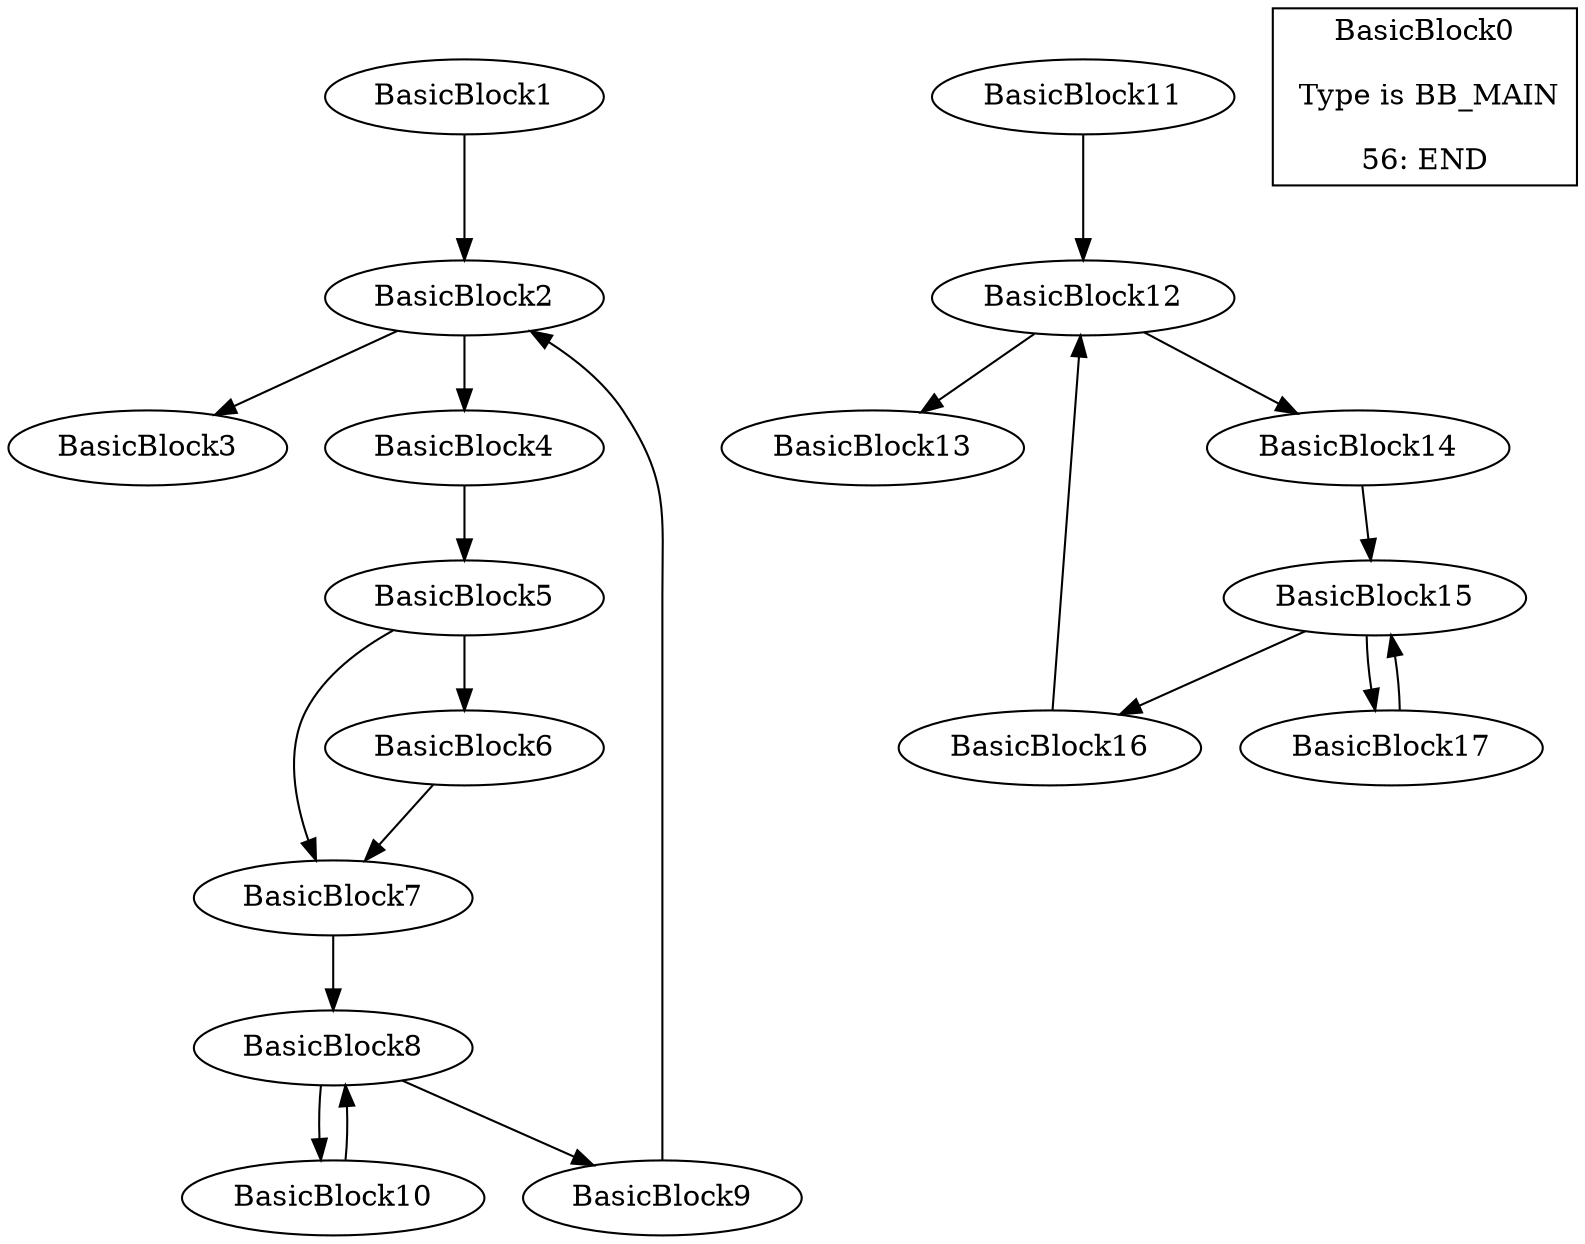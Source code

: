 digraph{
BasicBlock1 -> BasicBlock2
BasicBlock2 -> BasicBlock3
BasicBlock2 -> BasicBlock4
BasicBlock4 -> BasicBlock5
BasicBlock5 -> BasicBlock6
BasicBlock5 -> BasicBlock7
BasicBlock6 -> BasicBlock7
BasicBlock7 -> BasicBlock8
BasicBlock8 -> BasicBlock9
BasicBlock8 -> BasicBlock10
BasicBlock9 -> BasicBlock2
BasicBlock10 -> BasicBlock8
BasicBlock11 -> BasicBlock12
BasicBlock12 -> BasicBlock13
BasicBlock12 -> BasicBlock14
BasicBlock14 -> BasicBlock15
BasicBlock15 -> BasicBlock16
BasicBlock15 -> BasicBlock17
BasicBlock16 -> BasicBlock12
BasicBlock17 -> BasicBlock15
BasicBlock0[shape="box", label="BasicBlock0

 Type is BB_MAIN

56: END
"]
}
